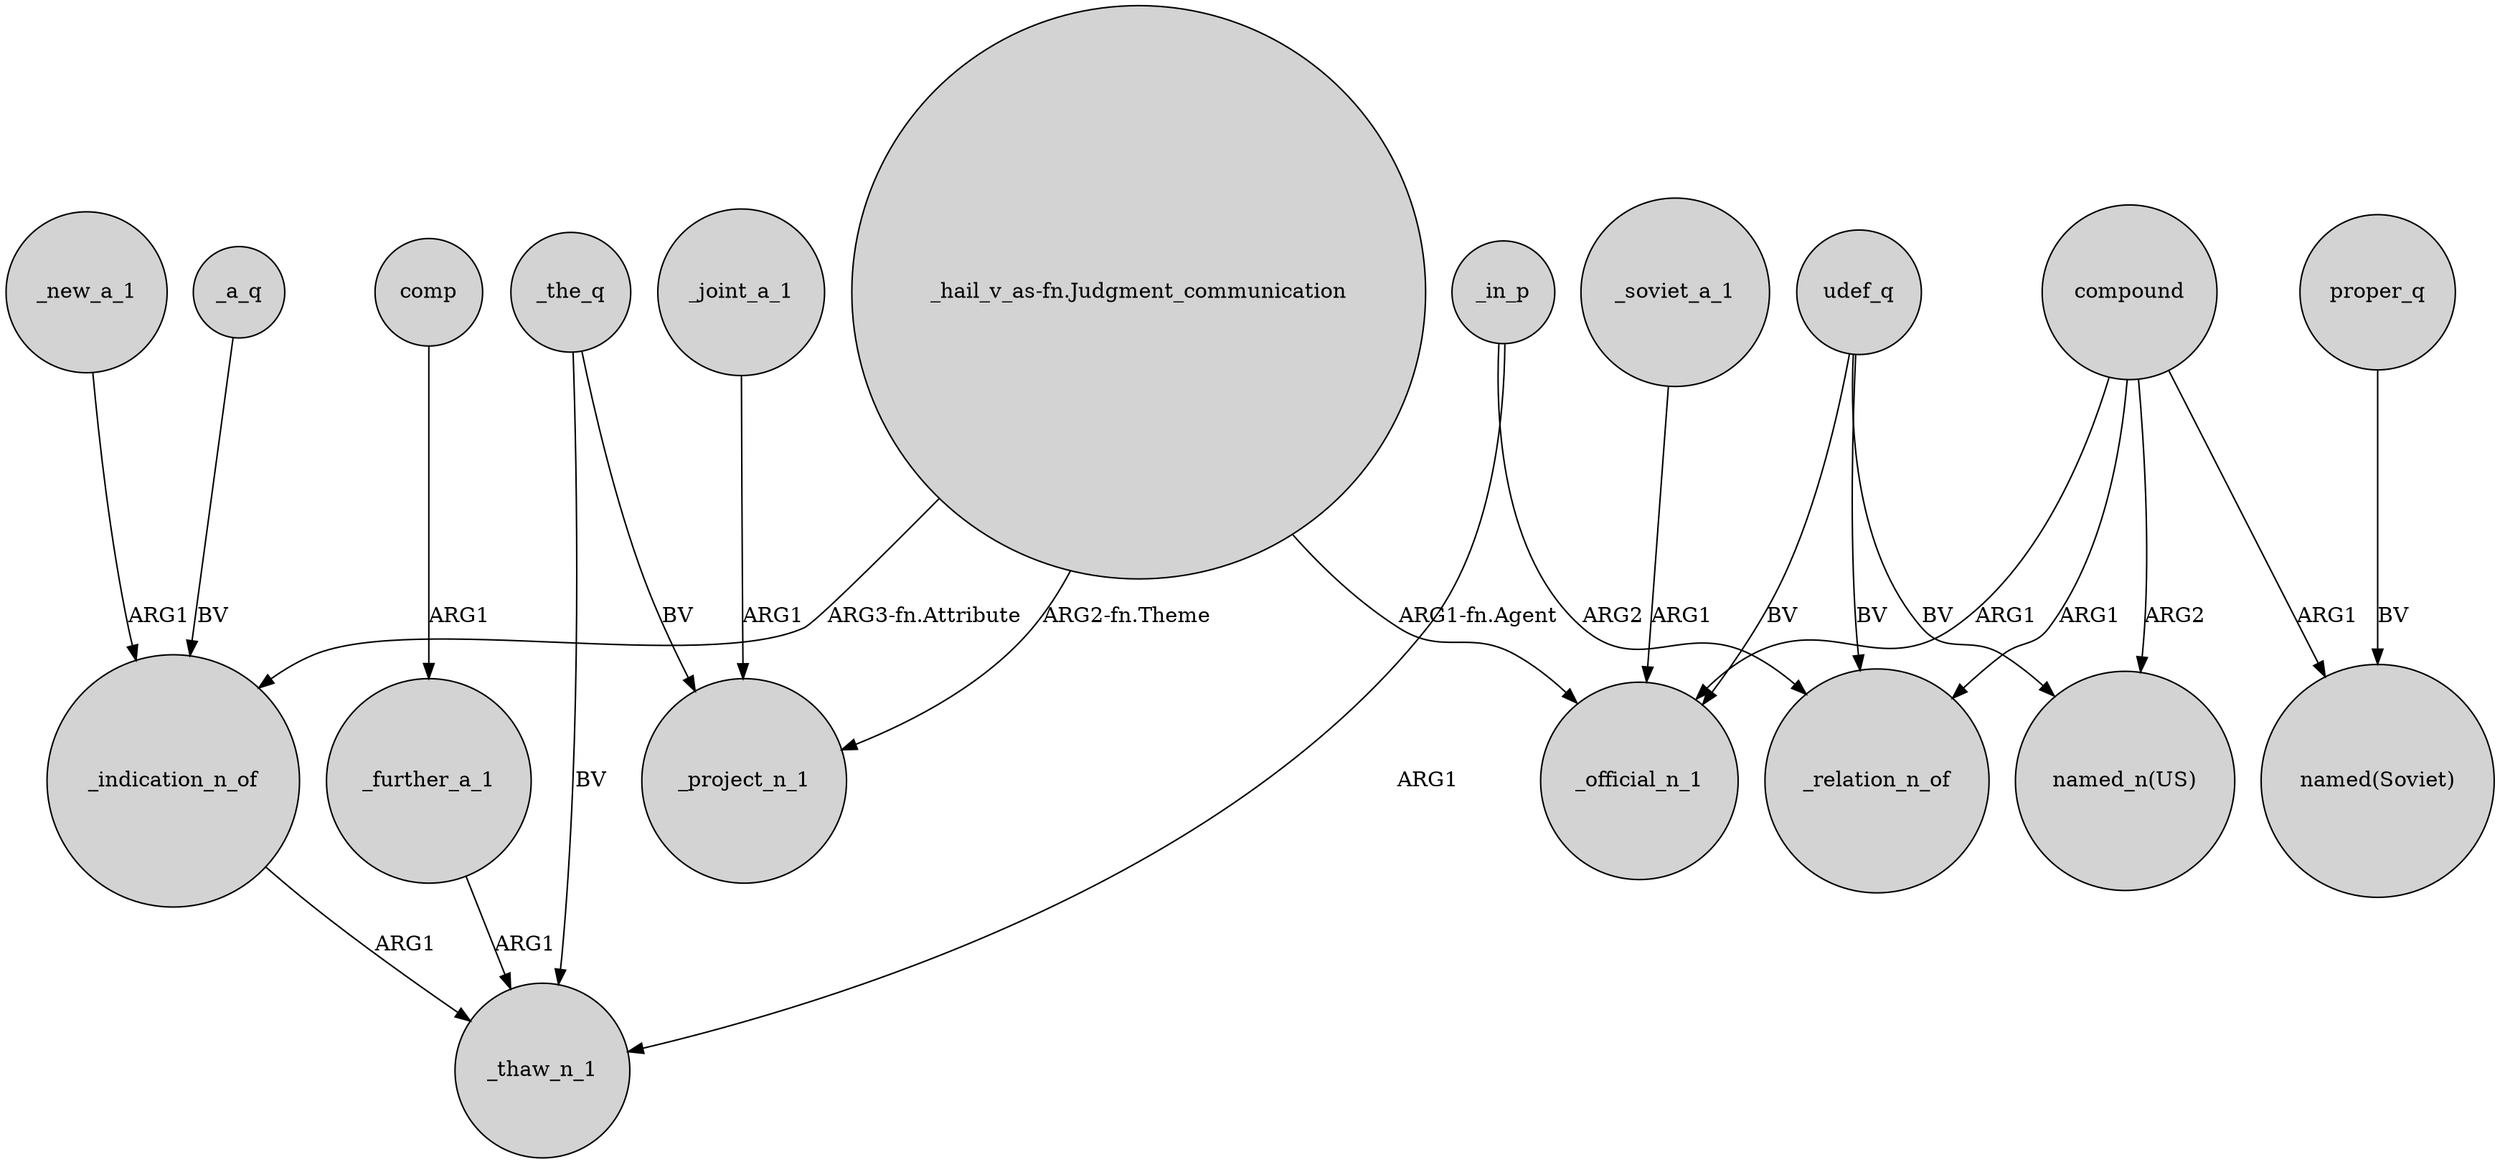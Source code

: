 digraph {
	node [shape=circle style=filled]
	_the_q -> _thaw_n_1 [label=BV]
	udef_q -> "named_n(US)" [label=BV]
	"_hail_v_as-fn.Judgment_communication" -> _project_n_1 [label="ARG2-fn.Theme"]
	"_hail_v_as-fn.Judgment_communication" -> _official_n_1 [label="ARG1-fn.Agent"]
	_soviet_a_1 -> _official_n_1 [label=ARG1]
	"_hail_v_as-fn.Judgment_communication" -> _indication_n_of [label="ARG3-fn.Attribute"]
	udef_q -> _relation_n_of [label=BV]
	_the_q -> _project_n_1 [label=BV]
	_further_a_1 -> _thaw_n_1 [label=ARG1]
	_in_p -> _relation_n_of [label=ARG2]
	proper_q -> "named(Soviet)" [label=BV]
	compound -> "named_n(US)" [label=ARG2]
	_in_p -> _thaw_n_1 [label=ARG1]
	compound -> "named(Soviet)" [label=ARG1]
	_a_q -> _indication_n_of [label=BV]
	comp -> _further_a_1 [label=ARG1]
	udef_q -> _official_n_1 [label=BV]
	_new_a_1 -> _indication_n_of [label=ARG1]
	compound -> _official_n_1 [label=ARG1]
	_indication_n_of -> _thaw_n_1 [label=ARG1]
	_joint_a_1 -> _project_n_1 [label=ARG1]
	compound -> _relation_n_of [label=ARG1]
}

